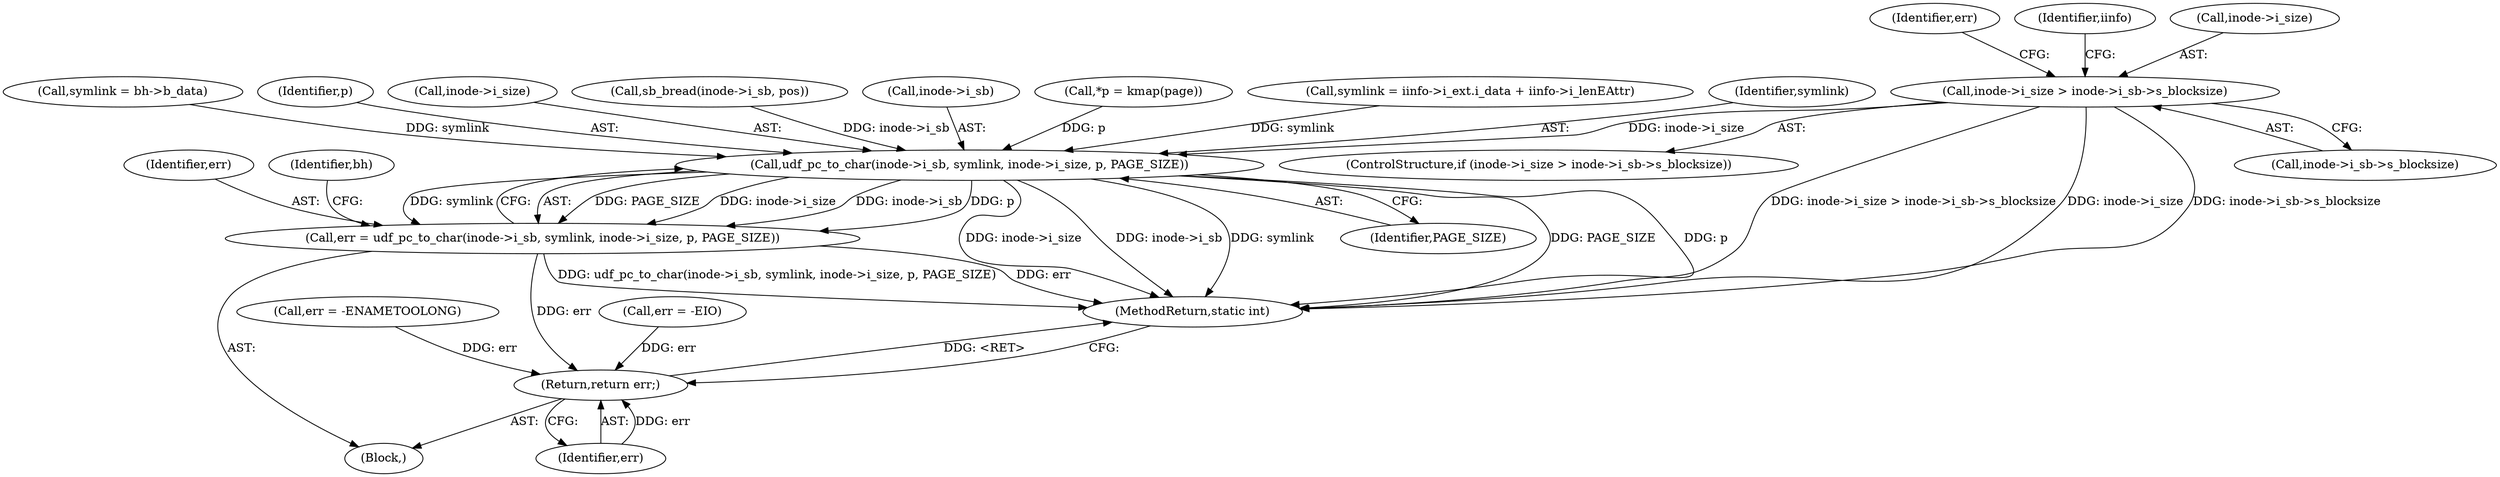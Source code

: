 digraph "0_linux_0e5cc9a40ada6046e6bc3bdfcd0c0d7e4b706b14_2@pointer" {
"1000127" [label="(Call,inode->i_size > inode->i_sb->s_blocksize)"];
"1000199" [label="(Call,udf_pc_to_char(inode->i_sb, symlink, inode->i_size, p, PAGE_SIZE))"];
"1000197" [label="(Call,err = udf_pc_to_char(inode->i_sb, symlink, inode->i_size, p, PAGE_SIZE))"];
"1000240" [label="(Return,return err;)"];
"1000138" [label="(Identifier,err)"];
"1000241" [label="(Identifier,err)"];
"1000208" [label="(Identifier,PAGE_SIZE)"];
"1000204" [label="(Call,inode->i_size)"];
"1000104" [label="(Block,)"];
"1000126" [label="(ControlStructure,if (inode->i_size > inode->i_sb->s_blocksize))"];
"1000187" [label="(Call,err = -EIO)"];
"1000178" [label="(Call,sb_bread(inode->i_sb, pos))"];
"1000242" [label="(MethodReturn,static int)"];
"1000198" [label="(Identifier,err)"];
"1000131" [label="(Call,inode->i_sb->s_blocksize)"];
"1000137" [label="(Call,err = -ENAMETOOLONG)"];
"1000199" [label="(Call,udf_pc_to_char(inode->i_sb, symlink, inode->i_size, p, PAGE_SIZE))"];
"1000200" [label="(Call,inode->i_sb)"];
"1000197" [label="(Call,err = udf_pc_to_char(inode->i_sb, symlink, inode->i_size, p, PAGE_SIZE))"];
"1000210" [label="(Identifier,bh)"];
"1000120" [label="(Call,*p = kmap(page))"];
"1000163" [label="(Call,symlink = iinfo->i_ext.i_data + iinfo->i_lenEAttr)"];
"1000127" [label="(Call,inode->i_size > inode->i_sb->s_blocksize)"];
"1000203" [label="(Identifier,symlink)"];
"1000143" [label="(Identifier,iinfo)"];
"1000240" [label="(Return,return err;)"];
"1000128" [label="(Call,inode->i_size)"];
"1000192" [label="(Call,symlink = bh->b_data)"];
"1000207" [label="(Identifier,p)"];
"1000127" -> "1000126"  [label="AST: "];
"1000127" -> "1000131"  [label="CFG: "];
"1000128" -> "1000127"  [label="AST: "];
"1000131" -> "1000127"  [label="AST: "];
"1000138" -> "1000127"  [label="CFG: "];
"1000143" -> "1000127"  [label="CFG: "];
"1000127" -> "1000242"  [label="DDG: inode->i_size > inode->i_sb->s_blocksize"];
"1000127" -> "1000242"  [label="DDG: inode->i_size"];
"1000127" -> "1000242"  [label="DDG: inode->i_sb->s_blocksize"];
"1000127" -> "1000199"  [label="DDG: inode->i_size"];
"1000199" -> "1000197"  [label="AST: "];
"1000199" -> "1000208"  [label="CFG: "];
"1000200" -> "1000199"  [label="AST: "];
"1000203" -> "1000199"  [label="AST: "];
"1000204" -> "1000199"  [label="AST: "];
"1000207" -> "1000199"  [label="AST: "];
"1000208" -> "1000199"  [label="AST: "];
"1000197" -> "1000199"  [label="CFG: "];
"1000199" -> "1000242"  [label="DDG: inode->i_sb"];
"1000199" -> "1000242"  [label="DDG: symlink"];
"1000199" -> "1000242"  [label="DDG: PAGE_SIZE"];
"1000199" -> "1000242"  [label="DDG: p"];
"1000199" -> "1000242"  [label="DDG: inode->i_size"];
"1000199" -> "1000197"  [label="DDG: PAGE_SIZE"];
"1000199" -> "1000197"  [label="DDG: inode->i_size"];
"1000199" -> "1000197"  [label="DDG: inode->i_sb"];
"1000199" -> "1000197"  [label="DDG: p"];
"1000199" -> "1000197"  [label="DDG: symlink"];
"1000178" -> "1000199"  [label="DDG: inode->i_sb"];
"1000163" -> "1000199"  [label="DDG: symlink"];
"1000192" -> "1000199"  [label="DDG: symlink"];
"1000120" -> "1000199"  [label="DDG: p"];
"1000197" -> "1000104"  [label="AST: "];
"1000198" -> "1000197"  [label="AST: "];
"1000210" -> "1000197"  [label="CFG: "];
"1000197" -> "1000242"  [label="DDG: udf_pc_to_char(inode->i_sb, symlink, inode->i_size, p, PAGE_SIZE)"];
"1000197" -> "1000242"  [label="DDG: err"];
"1000197" -> "1000240"  [label="DDG: err"];
"1000240" -> "1000104"  [label="AST: "];
"1000240" -> "1000241"  [label="CFG: "];
"1000241" -> "1000240"  [label="AST: "];
"1000242" -> "1000240"  [label="CFG: "];
"1000240" -> "1000242"  [label="DDG: <RET>"];
"1000241" -> "1000240"  [label="DDG: err"];
"1000187" -> "1000240"  [label="DDG: err"];
"1000137" -> "1000240"  [label="DDG: err"];
}
